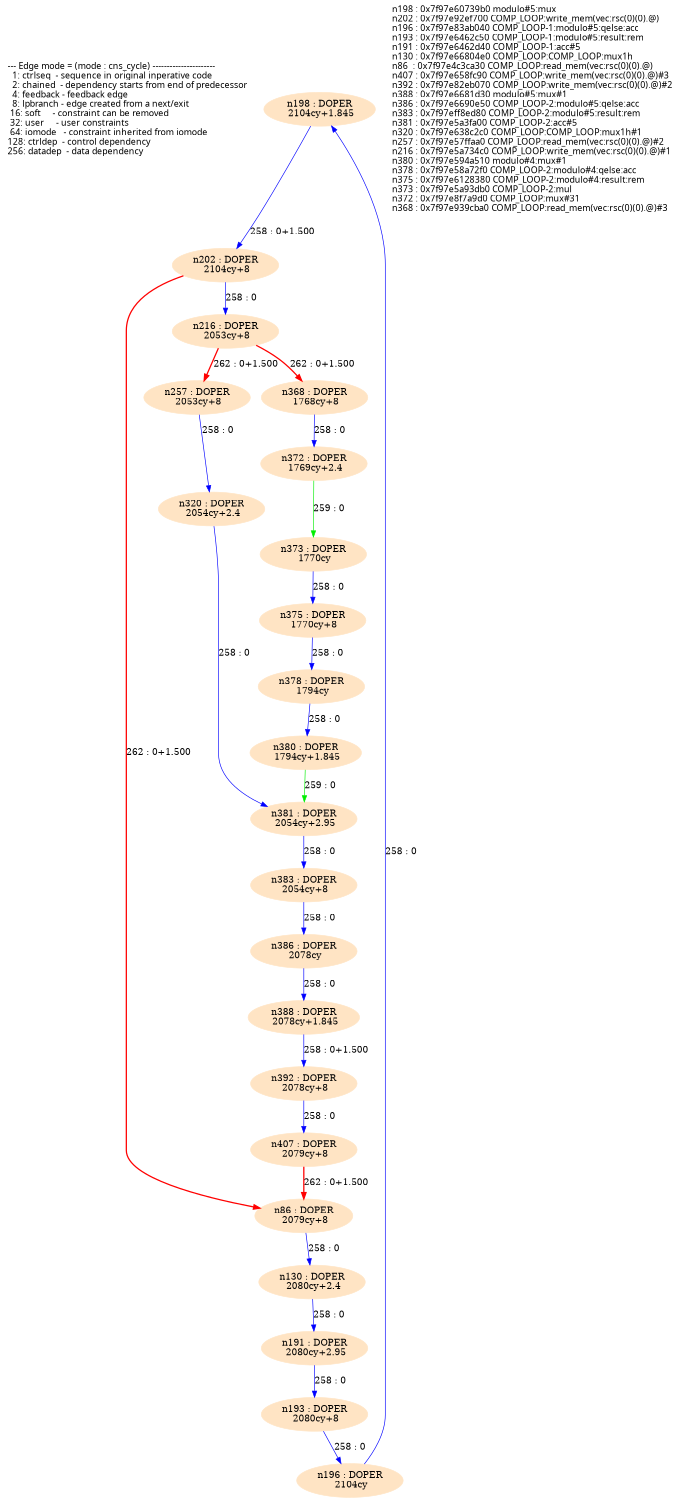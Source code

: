 digraph G {
  size="7.5,10"; center=true; ratio=auto;
  m1[fontname=Fixed,labeljust=left,label="--- Edge mode = (mode : cns_cycle) ----------------------\l  1: ctrlseq  - sequence in original inperative code     \l  2: chained  - dependency starts from end of predecessor\l  4: feedback - feedback edge                            \l  8: lpbranch - edge created from a next/exit            \l 16: soft     - constraint can be removed                \l 32: user     - user constraints                         \l 64: iomode   - constraint inherited from iomode         \l128: ctrldep  - control dependency                       \l256: datadep  - data dependency                          \l",shape=none];
  n198[label="n198 : DOPER\n 2104cy+1.845\n",shape=ellipse,style=filled,color=bisque];
  n202[label="n202 : DOPER\n 2104cy+8\n",shape=ellipse,style=filled,color=bisque];
  n196[label="n196 : DOPER\n 2104cy\n",shape=ellipse,style=filled,color=bisque];
  n193[label="n193 : DOPER\n 2080cy+8\n",shape=ellipse,style=filled,color=bisque];
  n191[label="n191 : DOPER\n 2080cy+2.95\n",shape=ellipse,style=filled,color=bisque];
  n130[label="n130 : DOPER\n 2080cy+2.4\n",shape=ellipse,style=filled,color=bisque];
  n86[label="n86 : DOPER\n 2079cy+8\n",shape=ellipse,style=filled,color=bisque];
  n407[label="n407 : DOPER\n 2079cy+8\n",shape=ellipse,style=filled,color=bisque];
  n392[label="n392 : DOPER\n 2078cy+8\n",shape=ellipse,style=filled,color=bisque];
  n388[label="n388 : DOPER\n 2078cy+1.845\n",shape=ellipse,style=filled,color=bisque];
  n386[label="n386 : DOPER\n 2078cy\n",shape=ellipse,style=filled,color=bisque];
  n383[label="n383 : DOPER\n 2054cy+8\n",shape=ellipse,style=filled,color=bisque];
  n381[label="n381 : DOPER\n 2054cy+2.95\n",shape=ellipse,style=filled,color=bisque];
  n320[label="n320 : DOPER\n 2054cy+2.4\n",shape=ellipse,style=filled,color=bisque];
  n257[label="n257 : DOPER\n 2053cy+8\n",shape=ellipse,style=filled,color=bisque];
  n216[label="n216 : DOPER\n 2053cy+8\n",shape=ellipse,style=filled,color=bisque];
  n380[label="n380 : DOPER\n 1794cy+1.845\n",shape=ellipse,style=filled,color=bisque];
  n378[label="n378 : DOPER\n 1794cy\n",shape=ellipse,style=filled,color=bisque];
  n375[label="n375 : DOPER\n 1770cy+8\n",shape=ellipse,style=filled,color=bisque];
  n373[label="n373 : DOPER\n 1770cy\n",shape=ellipse,style=filled,color=bisque];
  n372[label="n372 : DOPER\n 1769cy+2.4\n",shape=ellipse,style=filled,color=bisque];
  n368[label="n368 : DOPER\n 1768cy+8\n",shape=ellipse,style=filled,color=bisque];
  m2[fontname=Fixed,labeljust=left,label="n198 : 0x7f97e60739b0 modulo#5:mux\ln202 : 0x7f97e92ef700 COMP_LOOP:write_mem(vec:rsc(0)(0).@)\ln196 : 0x7f97e83ab040 COMP_LOOP-1:modulo#5:qelse:acc\ln193 : 0x7f97e6462c50 COMP_LOOP-1:modulo#5:result:rem\ln191 : 0x7f97e6462d40 COMP_LOOP-1:acc#5\ln130 : 0x7f97e66804e0 COMP_LOOP:COMP_LOOP:mux1h\ln86  : 0x7f97e4c3ca30 COMP_LOOP:read_mem(vec:rsc(0)(0).@)\ln407 : 0x7f97e658fc90 COMP_LOOP:write_mem(vec:rsc(0)(0).@)#3\ln392 : 0x7f97e82eb070 COMP_LOOP:write_mem(vec:rsc(0)(0).@)#2\ln388 : 0x7f97e6681d30 modulo#5:mux#1\ln386 : 0x7f97e6690e50 COMP_LOOP-2:modulo#5:qelse:acc\ln383 : 0x7f97eff8ed80 COMP_LOOP-2:modulo#5:result:rem\ln381 : 0x7f97e5a3fa00 COMP_LOOP-2:acc#5\ln320 : 0x7f97e638c2c0 COMP_LOOP:COMP_LOOP:mux1h#1\ln257 : 0x7f97e57ffaa0 COMP_LOOP:read_mem(vec:rsc(0)(0).@)#2\ln216 : 0x7f97e5a734c0 COMP_LOOP:write_mem(vec:rsc(0)(0).@)#1\ln380 : 0x7f97e594a510 modulo#4:mux#1\ln378 : 0x7f97e58a72f0 COMP_LOOP-2:modulo#4:qelse:acc\ln375 : 0x7f97e6128380 COMP_LOOP-2:modulo#4:result:rem\ln373 : 0x7f97e5a93db0 COMP_LOOP-2:mul\ln372 : 0x7f97e8f7a9d0 COMP_LOOP:mux#31\ln368 : 0x7f97e939cba0 COMP_LOOP:read_mem(vec:rsc(0)(0).@)#3\l",shape=none];
  n198 -> n202[label="258 : 0+1.500",color=blue];
  n196 -> n198[label="258 : 0",color=blue];
  n193 -> n196[label="258 : 0",color=blue];
  n191 -> n193[label="258 : 0",color=blue];
  n130 -> n191[label="258 : 0",color=blue];
  n86 -> n130[label="258 : 0",color=blue];
  n407 -> n86[label="262 : 0+1.500",color=red, style=bold];
  n392 -> n407[label="258 : 0",color=blue];
  n388 -> n392[label="258 : 0+1.500",color=blue];
  n386 -> n388[label="258 : 0",color=blue];
  n383 -> n386[label="258 : 0",color=blue];
  n381 -> n383[label="258 : 0",color=blue];
  n320 -> n381[label="258 : 0",color=blue];
  n257 -> n320[label="258 : 0",color=blue];
  n216 -> n257[label="262 : 0+1.500",color=red, style=bold];
  n202 -> n216[label="258 : 0",color=blue];
  n380 -> n381[label="259 : 0",color=green2];
  n378 -> n380[label="258 : 0",color=blue];
  n375 -> n378[label="258 : 0",color=blue];
  n373 -> n375[label="258 : 0",color=blue];
  n372 -> n373[label="259 : 0",color=green2];
  n368 -> n372[label="258 : 0",color=blue];
  n216 -> n368[label="262 : 0+1.500",color=red, style=bold];
  n202 -> n86[label="262 : 0+1.500",color=red, style=bold];
}


